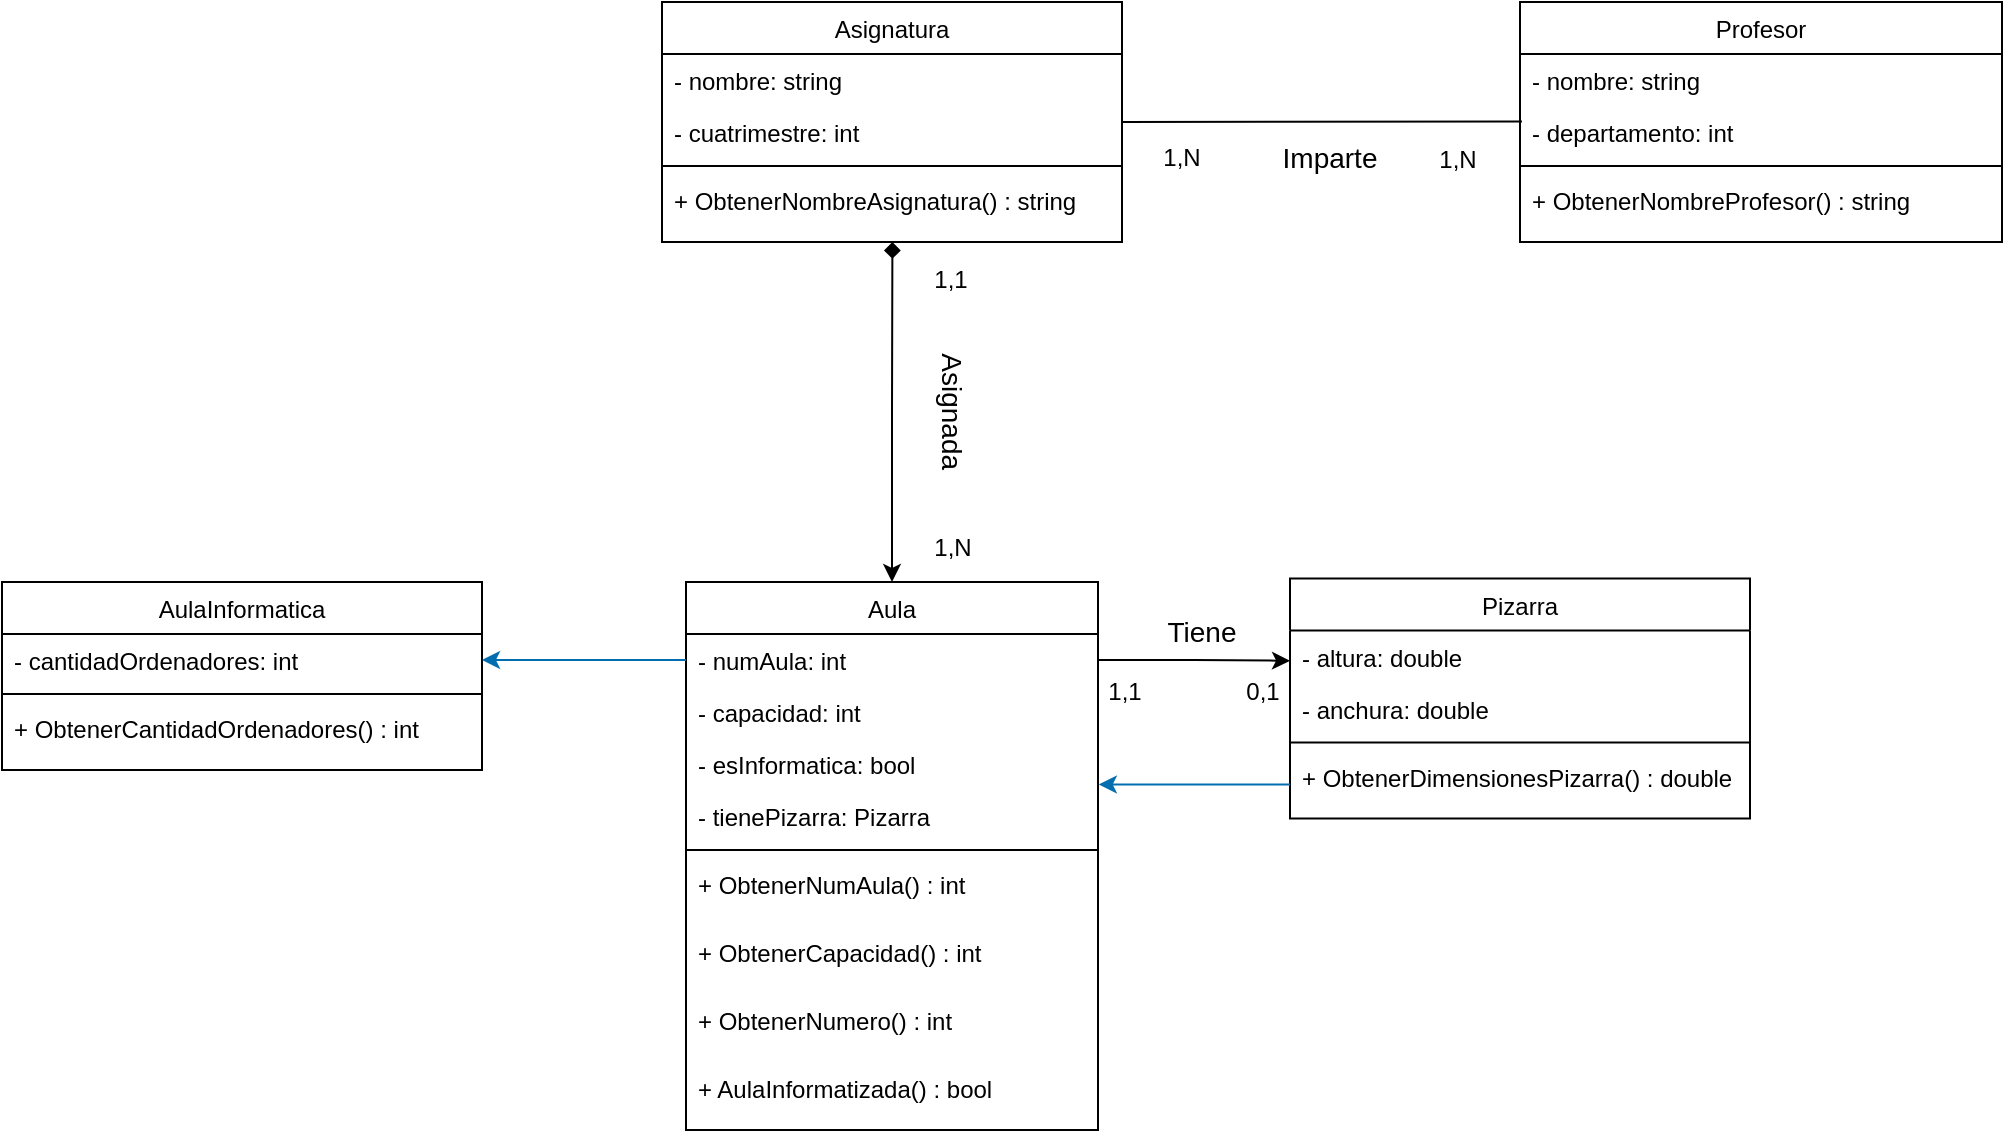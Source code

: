 <mxfile version="24.3.0" type="device">
  <diagram name="Page-1" id="NZObzftYaRMVQlycntrI">
    <mxGraphModel dx="2045" dy="637" grid="1" gridSize="10" guides="1" tooltips="1" connect="1" arrows="1" fold="1" page="1" pageScale="1" pageWidth="850" pageHeight="1100" math="0" shadow="0">
      <root>
        <mxCell id="0" />
        <mxCell id="1" parent="0" />
        <mxCell id="l30LIxP0BTp9A69VbDGB-1" value="Asignatura" style="swimlane;fontStyle=0;align=center;verticalAlign=top;childLayout=stackLayout;horizontal=1;startSize=26;horizontalStack=0;resizeParent=1;resizeLast=0;collapsible=1;marginBottom=0;rounded=0;shadow=0;strokeWidth=1;" vertex="1" parent="1">
          <mxGeometry x="50" y="270" width="230" height="120" as="geometry">
            <mxRectangle x="230" y="140" width="160" height="26" as="alternateBounds" />
          </mxGeometry>
        </mxCell>
        <mxCell id="l30LIxP0BTp9A69VbDGB-2" value="- nombre: string" style="text;align=left;verticalAlign=top;spacingLeft=4;spacingRight=4;overflow=hidden;rotatable=0;points=[[0,0.5],[1,0.5]];portConstraint=eastwest;" vertex="1" parent="l30LIxP0BTp9A69VbDGB-1">
          <mxGeometry y="26" width="230" height="26" as="geometry" />
        </mxCell>
        <mxCell id="l30LIxP0BTp9A69VbDGB-3" value="- cuatrimestre: int" style="text;align=left;verticalAlign=top;spacingLeft=4;spacingRight=4;overflow=hidden;rotatable=0;points=[[0,0.5],[1,0.5]];portConstraint=eastwest;rounded=0;shadow=0;html=0;" vertex="1" parent="l30LIxP0BTp9A69VbDGB-1">
          <mxGeometry y="52" width="230" height="26" as="geometry" />
        </mxCell>
        <mxCell id="l30LIxP0BTp9A69VbDGB-4" value="" style="line;html=1;strokeWidth=1;align=left;verticalAlign=middle;spacingTop=-1;spacingLeft=3;spacingRight=3;rotatable=0;labelPosition=right;points=[];portConstraint=eastwest;" vertex="1" parent="l30LIxP0BTp9A69VbDGB-1">
          <mxGeometry y="78" width="230" height="8" as="geometry" />
        </mxCell>
        <mxCell id="l30LIxP0BTp9A69VbDGB-5" value="+ ObtenerNombreAsignatura() : string" style="text;align=left;verticalAlign=top;spacingLeft=4;spacingRight=4;overflow=hidden;rotatable=0;points=[[0,0.5],[1,0.5]];portConstraint=eastwest;" vertex="1" parent="l30LIxP0BTp9A69VbDGB-1">
          <mxGeometry y="86" width="230" height="34" as="geometry" />
        </mxCell>
        <mxCell id="l30LIxP0BTp9A69VbDGB-6" value="Aula" style="swimlane;fontStyle=0;align=center;verticalAlign=top;childLayout=stackLayout;horizontal=1;startSize=26;horizontalStack=0;resizeParent=1;resizeLast=0;collapsible=1;marginBottom=0;rounded=0;shadow=0;strokeWidth=1;" vertex="1" parent="1">
          <mxGeometry x="62" y="560" width="206" height="274" as="geometry">
            <mxRectangle x="340" y="380" width="170" height="26" as="alternateBounds" />
          </mxGeometry>
        </mxCell>
        <mxCell id="l30LIxP0BTp9A69VbDGB-7" value="- numAula: int" style="text;align=left;verticalAlign=top;spacingLeft=4;spacingRight=4;overflow=hidden;rotatable=0;points=[[0,0.5],[1,0.5]];portConstraint=eastwest;" vertex="1" parent="l30LIxP0BTp9A69VbDGB-6">
          <mxGeometry y="26" width="206" height="26" as="geometry" />
        </mxCell>
        <mxCell id="l30LIxP0BTp9A69VbDGB-8" value="- capacidad: int" style="text;align=left;verticalAlign=top;spacingLeft=4;spacingRight=4;overflow=hidden;rotatable=0;points=[[0,0.5],[1,0.5]];portConstraint=eastwest;" vertex="1" parent="l30LIxP0BTp9A69VbDGB-6">
          <mxGeometry y="52" width="206" height="26" as="geometry" />
        </mxCell>
        <mxCell id="l30LIxP0BTp9A69VbDGB-29" value="- esInformatica: bool" style="text;align=left;verticalAlign=top;spacingLeft=4;spacingRight=4;overflow=hidden;rotatable=0;points=[[0,0.5],[1,0.5]];portConstraint=eastwest;" vertex="1" parent="l30LIxP0BTp9A69VbDGB-6">
          <mxGeometry y="78" width="206" height="26" as="geometry" />
        </mxCell>
        <mxCell id="l30LIxP0BTp9A69VbDGB-30" value="- tienePizarra: Pizarra" style="text;align=left;verticalAlign=top;spacingLeft=4;spacingRight=4;overflow=hidden;rotatable=0;points=[[0,0.5],[1,0.5]];portConstraint=eastwest;" vertex="1" parent="l30LIxP0BTp9A69VbDGB-6">
          <mxGeometry y="104" width="206" height="26" as="geometry" />
        </mxCell>
        <mxCell id="l30LIxP0BTp9A69VbDGB-9" value="" style="line;html=1;strokeWidth=1;align=left;verticalAlign=middle;spacingTop=-1;spacingLeft=3;spacingRight=3;rotatable=0;labelPosition=right;points=[];portConstraint=eastwest;" vertex="1" parent="l30LIxP0BTp9A69VbDGB-6">
          <mxGeometry y="130" width="206" height="8" as="geometry" />
        </mxCell>
        <mxCell id="l30LIxP0BTp9A69VbDGB-10" value="+ ObtenerNumAula() : int" style="text;align=left;verticalAlign=top;spacingLeft=4;spacingRight=4;overflow=hidden;rotatable=0;points=[[0,0.5],[1,0.5]];portConstraint=eastwest;" vertex="1" parent="l30LIxP0BTp9A69VbDGB-6">
          <mxGeometry y="138" width="206" height="34" as="geometry" />
        </mxCell>
        <mxCell id="l30LIxP0BTp9A69VbDGB-31" value="+ ObtenerCapacidad() : int" style="text;align=left;verticalAlign=top;spacingLeft=4;spacingRight=4;overflow=hidden;rotatable=0;points=[[0,0.5],[1,0.5]];portConstraint=eastwest;" vertex="1" parent="l30LIxP0BTp9A69VbDGB-6">
          <mxGeometry y="172" width="206" height="34" as="geometry" />
        </mxCell>
        <mxCell id="l30LIxP0BTp9A69VbDGB-32" value="+ ObtenerNumero() : int" style="text;align=left;verticalAlign=top;spacingLeft=4;spacingRight=4;overflow=hidden;rotatable=0;points=[[0,0.5],[1,0.5]];portConstraint=eastwest;" vertex="1" parent="l30LIxP0BTp9A69VbDGB-6">
          <mxGeometry y="206" width="206" height="34" as="geometry" />
        </mxCell>
        <mxCell id="3qt_v8mAH3PQCCZaDkkI-1" value="+ AulaInformatizada() : bool" style="text;align=left;verticalAlign=top;spacingLeft=4;spacingRight=4;overflow=hidden;rotatable=0;points=[[0,0.5],[1,0.5]];portConstraint=eastwest;" vertex="1" parent="l30LIxP0BTp9A69VbDGB-6">
          <mxGeometry y="240" width="206" height="34" as="geometry" />
        </mxCell>
        <mxCell id="l30LIxP0BTp9A69VbDGB-11" value="Profesor" style="swimlane;fontStyle=0;align=center;verticalAlign=top;childLayout=stackLayout;horizontal=1;startSize=26;horizontalStack=0;resizeParent=1;resizeLast=0;collapsible=1;marginBottom=0;rounded=0;shadow=0;strokeWidth=1;" vertex="1" parent="1">
          <mxGeometry x="479" y="270" width="241" height="120" as="geometry">
            <mxRectangle x="230" y="140" width="160" height="26" as="alternateBounds" />
          </mxGeometry>
        </mxCell>
        <mxCell id="l30LIxP0BTp9A69VbDGB-12" value="- nombre: string" style="text;align=left;verticalAlign=top;spacingLeft=4;spacingRight=4;overflow=hidden;rotatable=0;points=[[0,0.5],[1,0.5]];portConstraint=eastwest;" vertex="1" parent="l30LIxP0BTp9A69VbDGB-11">
          <mxGeometry y="26" width="241" height="26" as="geometry" />
        </mxCell>
        <mxCell id="l30LIxP0BTp9A69VbDGB-13" value="- departamento: int" style="text;align=left;verticalAlign=top;spacingLeft=4;spacingRight=4;overflow=hidden;rotatable=0;points=[[0,0.5],[1,0.5]];portConstraint=eastwest;" vertex="1" parent="l30LIxP0BTp9A69VbDGB-11">
          <mxGeometry y="52" width="241" height="26" as="geometry" />
        </mxCell>
        <mxCell id="l30LIxP0BTp9A69VbDGB-14" value="" style="line;html=1;strokeWidth=1;align=left;verticalAlign=middle;spacingTop=-1;spacingLeft=3;spacingRight=3;rotatable=0;labelPosition=right;points=[];portConstraint=eastwest;" vertex="1" parent="l30LIxP0BTp9A69VbDGB-11">
          <mxGeometry y="78" width="241" height="8" as="geometry" />
        </mxCell>
        <mxCell id="l30LIxP0BTp9A69VbDGB-15" value="+ ObtenerNombreProfesor() : string" style="text;align=left;verticalAlign=top;spacingLeft=4;spacingRight=4;overflow=hidden;rotatable=0;points=[[0,0.5],[1,0.5]];portConstraint=eastwest;" vertex="1" parent="l30LIxP0BTp9A69VbDGB-11">
          <mxGeometry y="86" width="241" height="34" as="geometry" />
        </mxCell>
        <mxCell id="l30LIxP0BTp9A69VbDGB-16" style="rounded=0;orthogonalLoop=1;jettySize=auto;html=1;endArrow=none;endFill=0;startArrow=none;startFill=0;entryX=0.004;entryY=0.299;entryDx=0;entryDy=0;entryPerimeter=0;exitX=1;exitY=0.5;exitDx=0;exitDy=0;" edge="1" parent="1" target="l30LIxP0BTp9A69VbDGB-13" source="l30LIxP0BTp9A69VbDGB-1">
          <mxGeometry relative="1" as="geometry">
            <mxPoint x="290" y="330" as="sourcePoint" />
            <mxPoint x="620" y="330" as="targetPoint" />
          </mxGeometry>
        </mxCell>
        <mxCell id="l30LIxP0BTp9A69VbDGB-22" value="1,N" style="text;strokeColor=none;align=center;fillColor=none;html=1;verticalAlign=middle;whiteSpace=wrap;rounded=0;" vertex="1" parent="1">
          <mxGeometry x="280" y="333" width="60" height="30" as="geometry" />
        </mxCell>
        <mxCell id="l30LIxP0BTp9A69VbDGB-23" value="1,N" style="text;strokeColor=none;align=center;fillColor=none;html=1;verticalAlign=middle;whiteSpace=wrap;rounded=0;" vertex="1" parent="1">
          <mxGeometry x="418" y="334" width="60" height="30" as="geometry" />
        </mxCell>
        <mxCell id="l30LIxP0BTp9A69VbDGB-24" value="&lt;span style=&quot;font-size: 14px;&quot;&gt;Imparte&lt;/span&gt;" style="text;strokeColor=none;align=center;fillColor=none;html=1;verticalAlign=middle;whiteSpace=wrap;rounded=0;rotation=0;" vertex="1" parent="1">
          <mxGeometry x="364" y="333" width="40" height="30" as="geometry" />
        </mxCell>
        <mxCell id="l30LIxP0BTp9A69VbDGB-25" value="&lt;font style=&quot;font-size: 14px;&quot;&gt;Asignada&lt;/font&gt;" style="text;strokeColor=none;align=center;fillColor=none;html=1;verticalAlign=middle;whiteSpace=wrap;rounded=0;rotation=90;" vertex="1" parent="1">
          <mxGeometry x="163.38" y="460" width="63.5" height="30" as="geometry" />
        </mxCell>
        <mxCell id="l30LIxP0BTp9A69VbDGB-26" value="1,1" style="text;strokeColor=none;align=center;fillColor=none;html=1;verticalAlign=middle;whiteSpace=wrap;rounded=0;" vertex="1" parent="1">
          <mxGeometry x="180" y="394" width="28.5" height="30" as="geometry" />
        </mxCell>
        <mxCell id="l30LIxP0BTp9A69VbDGB-27" value="1,N" style="text;strokeColor=none;align=center;fillColor=none;html=1;verticalAlign=middle;whiteSpace=wrap;rounded=0;" vertex="1" parent="1">
          <mxGeometry x="181.75" y="528.25" width="26.75" height="30" as="geometry" />
        </mxCell>
        <mxCell id="l30LIxP0BTp9A69VbDGB-28" style="edgeStyle=orthogonalEdgeStyle;rounded=0;orthogonalLoop=1;jettySize=auto;html=1;entryX=0.366;entryY=1;entryDx=0;entryDy=0;entryPerimeter=0;startArrow=classic;startFill=1;endArrow=diamond;endFill=1;" edge="1" parent="1" source="l30LIxP0BTp9A69VbDGB-6">
          <mxGeometry relative="1" as="geometry">
            <mxPoint x="165.206" y="390" as="targetPoint" />
          </mxGeometry>
        </mxCell>
        <mxCell id="l30LIxP0BTp9A69VbDGB-33" value="Pizarra" style="swimlane;fontStyle=0;align=center;verticalAlign=top;childLayout=stackLayout;horizontal=1;startSize=26;horizontalStack=0;resizeParent=1;resizeLast=0;collapsible=1;marginBottom=0;rounded=0;shadow=0;strokeWidth=1;" vertex="1" parent="1">
          <mxGeometry x="364" y="558.25" width="230" height="120" as="geometry">
            <mxRectangle x="230" y="140" width="160" height="26" as="alternateBounds" />
          </mxGeometry>
        </mxCell>
        <mxCell id="l30LIxP0BTp9A69VbDGB-34" value="- altura: double" style="text;align=left;verticalAlign=top;spacingLeft=4;spacingRight=4;overflow=hidden;rotatable=0;points=[[0,0.5],[1,0.5]];portConstraint=eastwest;" vertex="1" parent="l30LIxP0BTp9A69VbDGB-33">
          <mxGeometry y="26" width="230" height="26" as="geometry" />
        </mxCell>
        <mxCell id="l30LIxP0BTp9A69VbDGB-35" value="- anchura: double" style="text;align=left;verticalAlign=top;spacingLeft=4;spacingRight=4;overflow=hidden;rotatable=0;points=[[0,0.5],[1,0.5]];portConstraint=eastwest;rounded=0;shadow=0;html=0;" vertex="1" parent="l30LIxP0BTp9A69VbDGB-33">
          <mxGeometry y="52" width="230" height="26" as="geometry" />
        </mxCell>
        <mxCell id="l30LIxP0BTp9A69VbDGB-36" value="" style="line;html=1;strokeWidth=1;align=left;verticalAlign=middle;spacingTop=-1;spacingLeft=3;spacingRight=3;rotatable=0;labelPosition=right;points=[];portConstraint=eastwest;" vertex="1" parent="l30LIxP0BTp9A69VbDGB-33">
          <mxGeometry y="78" width="230" height="8" as="geometry" />
        </mxCell>
        <mxCell id="l30LIxP0BTp9A69VbDGB-37" value="+ ObtenerDimensionesPizarra() : double" style="text;align=left;verticalAlign=top;spacingLeft=4;spacingRight=4;overflow=hidden;rotatable=0;points=[[0,0.5],[1,0.5]];portConstraint=eastwest;" vertex="1" parent="l30LIxP0BTp9A69VbDGB-33">
          <mxGeometry y="86" width="230" height="34" as="geometry" />
        </mxCell>
        <mxCell id="l30LIxP0BTp9A69VbDGB-41" style="edgeStyle=orthogonalEdgeStyle;rounded=0;orthogonalLoop=1;jettySize=auto;html=1;exitX=1;exitY=0.5;exitDx=0;exitDy=0;entryX=0;entryY=0.582;entryDx=0;entryDy=0;entryPerimeter=0;" edge="1" parent="1" source="l30LIxP0BTp9A69VbDGB-7" target="l30LIxP0BTp9A69VbDGB-34">
          <mxGeometry relative="1" as="geometry" />
        </mxCell>
        <mxCell id="l30LIxP0BTp9A69VbDGB-42" value="AulaInformatica" style="swimlane;fontStyle=0;align=center;verticalAlign=top;childLayout=stackLayout;horizontal=1;startSize=26;horizontalStack=0;resizeParent=1;resizeLast=0;collapsible=1;marginBottom=0;rounded=0;shadow=0;strokeWidth=1;" vertex="1" parent="1">
          <mxGeometry x="-280" y="560" width="240" height="94" as="geometry">
            <mxRectangle x="230" y="140" width="160" height="26" as="alternateBounds" />
          </mxGeometry>
        </mxCell>
        <mxCell id="l30LIxP0BTp9A69VbDGB-43" value="- cantidadOrdenadores: int" style="text;align=left;verticalAlign=top;spacingLeft=4;spacingRight=4;overflow=hidden;rotatable=0;points=[[0,0.5],[1,0.5]];portConstraint=eastwest;" vertex="1" parent="l30LIxP0BTp9A69VbDGB-42">
          <mxGeometry y="26" width="240" height="26" as="geometry" />
        </mxCell>
        <mxCell id="l30LIxP0BTp9A69VbDGB-45" value="" style="line;html=1;strokeWidth=1;align=left;verticalAlign=middle;spacingTop=-1;spacingLeft=3;spacingRight=3;rotatable=0;labelPosition=right;points=[];portConstraint=eastwest;" vertex="1" parent="l30LIxP0BTp9A69VbDGB-42">
          <mxGeometry y="52" width="240" height="8" as="geometry" />
        </mxCell>
        <mxCell id="l30LIxP0BTp9A69VbDGB-46" value="+ ObtenerCantidadOrdenadores() : int" style="text;align=left;verticalAlign=top;spacingLeft=4;spacingRight=4;overflow=hidden;rotatable=0;points=[[0,0.5],[1,0.5]];portConstraint=eastwest;" vertex="1" parent="l30LIxP0BTp9A69VbDGB-42">
          <mxGeometry y="60" width="240" height="34" as="geometry" />
        </mxCell>
        <mxCell id="l30LIxP0BTp9A69VbDGB-47" style="edgeStyle=orthogonalEdgeStyle;rounded=0;orthogonalLoop=1;jettySize=auto;html=1;entryX=1;entryY=0.5;entryDx=0;entryDy=0;fillColor=#1ba1e2;strokeColor=#006EAF;" edge="1" parent="1" source="l30LIxP0BTp9A69VbDGB-7" target="l30LIxP0BTp9A69VbDGB-43">
          <mxGeometry relative="1" as="geometry" />
        </mxCell>
        <mxCell id="l30LIxP0BTp9A69VbDGB-51" style="edgeStyle=orthogonalEdgeStyle;rounded=0;orthogonalLoop=1;jettySize=auto;html=1;entryX=1.002;entryY=0.893;entryDx=0;entryDy=0;entryPerimeter=0;fillColor=#1ba1e2;strokeColor=#006EAF;" edge="1" parent="1" source="l30LIxP0BTp9A69VbDGB-37" target="l30LIxP0BTp9A69VbDGB-29">
          <mxGeometry relative="1" as="geometry" />
        </mxCell>
        <mxCell id="l30LIxP0BTp9A69VbDGB-52" value="&lt;span style=&quot;font-size: 14px;&quot;&gt;Tiene&lt;/span&gt;" style="text;strokeColor=none;align=center;fillColor=none;html=1;verticalAlign=middle;whiteSpace=wrap;rounded=0;rotation=0;" vertex="1" parent="1">
          <mxGeometry x="300" y="570" width="40" height="30" as="geometry" />
        </mxCell>
        <mxCell id="l30LIxP0BTp9A69VbDGB-53" value="1,1" style="text;strokeColor=none;align=center;fillColor=none;html=1;verticalAlign=middle;whiteSpace=wrap;rounded=0;" vertex="1" parent="1">
          <mxGeometry x="268" y="600" width="26.75" height="30" as="geometry" />
        </mxCell>
        <mxCell id="l30LIxP0BTp9A69VbDGB-54" value="0,1" style="text;strokeColor=none;align=center;fillColor=none;html=1;verticalAlign=middle;whiteSpace=wrap;rounded=0;" vertex="1" parent="1">
          <mxGeometry x="335.5" y="600" width="28.5" height="30" as="geometry" />
        </mxCell>
      </root>
    </mxGraphModel>
  </diagram>
</mxfile>
